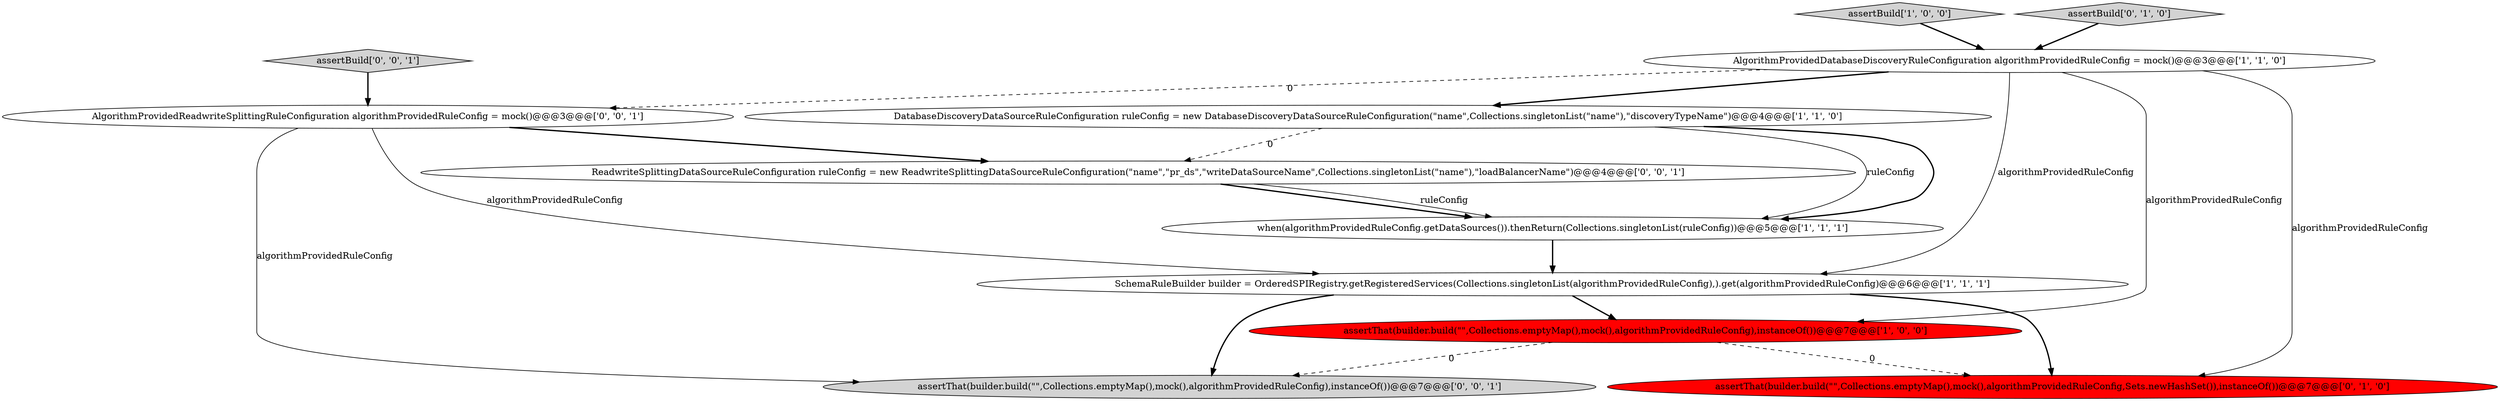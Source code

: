digraph {
1 [style = filled, label = "DatabaseDiscoveryDataSourceRuleConfiguration ruleConfig = new DatabaseDiscoveryDataSourceRuleConfiguration(\"name\",Collections.singletonList(\"name\"),\"discoveryTypeName\")@@@4@@@['1', '1', '0']", fillcolor = white, shape = ellipse image = "AAA0AAABBB1BBB"];
10 [style = filled, label = "AlgorithmProvidedReadwriteSplittingRuleConfiguration algorithmProvidedRuleConfig = mock()@@@3@@@['0', '0', '1']", fillcolor = white, shape = ellipse image = "AAA0AAABBB3BBB"];
5 [style = filled, label = "SchemaRuleBuilder builder = OrderedSPIRegistry.getRegisteredServices(Collections.singletonList(algorithmProvidedRuleConfig),).get(algorithmProvidedRuleConfig)@@@6@@@['1', '1', '1']", fillcolor = white, shape = ellipse image = "AAA0AAABBB1BBB"];
4 [style = filled, label = "when(algorithmProvidedRuleConfig.getDataSources()).thenReturn(Collections.singletonList(ruleConfig))@@@5@@@['1', '1', '1']", fillcolor = white, shape = ellipse image = "AAA0AAABBB1BBB"];
7 [style = filled, label = "assertThat(builder.build(\"\",Collections.emptyMap(),mock(),algorithmProvidedRuleConfig,Sets.newHashSet()),instanceOf())@@@7@@@['0', '1', '0']", fillcolor = red, shape = ellipse image = "AAA1AAABBB2BBB"];
9 [style = filled, label = "assertBuild['0', '0', '1']", fillcolor = lightgray, shape = diamond image = "AAA0AAABBB3BBB"];
2 [style = filled, label = "AlgorithmProvidedDatabaseDiscoveryRuleConfiguration algorithmProvidedRuleConfig = mock()@@@3@@@['1', '1', '0']", fillcolor = white, shape = ellipse image = "AAA0AAABBB1BBB"];
0 [style = filled, label = "assertThat(builder.build(\"\",Collections.emptyMap(),mock(),algorithmProvidedRuleConfig),instanceOf())@@@7@@@['1', '0', '0']", fillcolor = red, shape = ellipse image = "AAA1AAABBB1BBB"];
3 [style = filled, label = "assertBuild['1', '0', '0']", fillcolor = lightgray, shape = diamond image = "AAA0AAABBB1BBB"];
11 [style = filled, label = "ReadwriteSplittingDataSourceRuleConfiguration ruleConfig = new ReadwriteSplittingDataSourceRuleConfiguration(\"name\",\"pr_ds\",\"writeDataSourceName\",Collections.singletonList(\"name\"),\"loadBalancerName\")@@@4@@@['0', '0', '1']", fillcolor = white, shape = ellipse image = "AAA0AAABBB3BBB"];
6 [style = filled, label = "assertBuild['0', '1', '0']", fillcolor = lightgray, shape = diamond image = "AAA0AAABBB2BBB"];
8 [style = filled, label = "assertThat(builder.build(\"\",Collections.emptyMap(),mock(),algorithmProvidedRuleConfig),instanceOf())@@@7@@@['0', '0', '1']", fillcolor = lightgray, shape = ellipse image = "AAA0AAABBB3BBB"];
5->8 [style = bold, label=""];
1->4 [style = bold, label=""];
1->4 [style = solid, label="ruleConfig"];
2->1 [style = bold, label=""];
11->4 [style = bold, label=""];
10->5 [style = solid, label="algorithmProvidedRuleConfig"];
2->0 [style = solid, label="algorithmProvidedRuleConfig"];
9->10 [style = bold, label=""];
2->10 [style = dashed, label="0"];
6->2 [style = bold, label=""];
3->2 [style = bold, label=""];
5->0 [style = bold, label=""];
1->11 [style = dashed, label="0"];
2->5 [style = solid, label="algorithmProvidedRuleConfig"];
5->7 [style = bold, label=""];
0->8 [style = dashed, label="0"];
10->8 [style = solid, label="algorithmProvidedRuleConfig"];
0->7 [style = dashed, label="0"];
2->7 [style = solid, label="algorithmProvidedRuleConfig"];
4->5 [style = bold, label=""];
11->4 [style = solid, label="ruleConfig"];
10->11 [style = bold, label=""];
}
